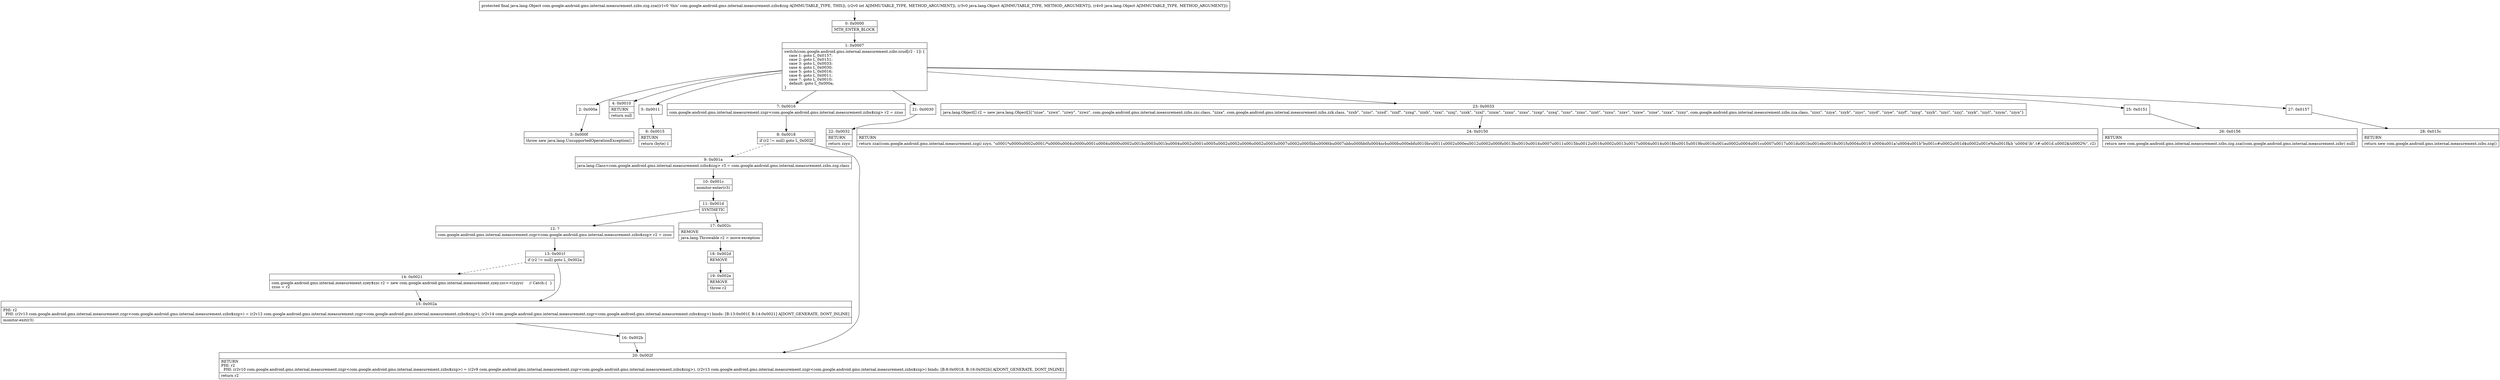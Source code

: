 digraph "CFG forcom.google.android.gms.internal.measurement.zzbs.zzg.zza(ILjava\/lang\/Object;Ljava\/lang\/Object;)Ljava\/lang\/Object;" {
Node_0 [shape=record,label="{0\:\ 0x0000|MTH_ENTER_BLOCK\l}"];
Node_1 [shape=record,label="{1\:\ 0x0007|switch(com.google.android.gms.internal.measurement.zzbr.zzud[r2 \- 1]) \{\l    case 1: goto L_0x0157;\l    case 2: goto L_0x0151;\l    case 3: goto L_0x0033;\l    case 4: goto L_0x0030;\l    case 5: goto L_0x0016;\l    case 6: goto L_0x0011;\l    case 7: goto L_0x0010;\l    default: goto L_0x000a;\l\}\l}"];
Node_2 [shape=record,label="{2\:\ 0x000a}"];
Node_3 [shape=record,label="{3\:\ 0x000f|throw new java.lang.UnsupportedOperationException()\l}"];
Node_4 [shape=record,label="{4\:\ 0x0010|RETURN\l|return null\l}"];
Node_5 [shape=record,label="{5\:\ 0x0011}"];
Node_6 [shape=record,label="{6\:\ 0x0015|RETURN\l|return (byte) 1\l}"];
Node_7 [shape=record,label="{7\:\ 0x0016|com.google.android.gms.internal.measurement.zzgr\<com.google.android.gms.internal.measurement.zzbs$zzg\> r2 = zzuo\l}"];
Node_8 [shape=record,label="{8\:\ 0x0018|if (r2 != null) goto L_0x002f\l}"];
Node_9 [shape=record,label="{9\:\ 0x001a|java.lang.Class\<com.google.android.gms.internal.measurement.zzbs$zzg\> r3 = com.google.android.gms.internal.measurement.zzbs.zzg.class\l}"];
Node_10 [shape=record,label="{10\:\ 0x001c|monitor\-enter(r3)\l}"];
Node_11 [shape=record,label="{11\:\ 0x001d|SYNTHETIC\l}"];
Node_12 [shape=record,label="{12\:\ ?|com.google.android.gms.internal.measurement.zzgr\<com.google.android.gms.internal.measurement.zzbs$zzg\> r2 = zzuo\l}"];
Node_13 [shape=record,label="{13\:\ 0x001f|if (r2 != null) goto L_0x002a\l}"];
Node_14 [shape=record,label="{14\:\ 0x0021|com.google.android.gms.internal.measurement.zzey$zzc r2 = new com.google.android.gms.internal.measurement.zzey.zzc\<\>(zzyo)     \/\/ Catch:\{  \}\lzzuo = r2\l}"];
Node_15 [shape=record,label="{15\:\ 0x002a|PHI: r2 \l  PHI: (r2v13 com.google.android.gms.internal.measurement.zzgr\<com.google.android.gms.internal.measurement.zzbs$zzg\>) = (r2v12 com.google.android.gms.internal.measurement.zzgr\<com.google.android.gms.internal.measurement.zzbs$zzg\>), (r2v14 com.google.android.gms.internal.measurement.zzgr\<com.google.android.gms.internal.measurement.zzbs$zzg\>) binds: [B:13:0x001f, B:14:0x0021] A[DONT_GENERATE, DONT_INLINE]\l|monitor\-exit(r3)\l}"];
Node_16 [shape=record,label="{16\:\ 0x002b}"];
Node_17 [shape=record,label="{17\:\ 0x002c|REMOVE\l|java.lang.Throwable r2 = move\-exception\l}"];
Node_18 [shape=record,label="{18\:\ 0x002d|REMOVE\l}"];
Node_19 [shape=record,label="{19\:\ 0x002e|REMOVE\l|throw r2\l}"];
Node_20 [shape=record,label="{20\:\ 0x002f|RETURN\lPHI: r2 \l  PHI: (r2v10 com.google.android.gms.internal.measurement.zzgr\<com.google.android.gms.internal.measurement.zzbs$zzg\>) = (r2v9 com.google.android.gms.internal.measurement.zzgr\<com.google.android.gms.internal.measurement.zzbs$zzg\>), (r2v13 com.google.android.gms.internal.measurement.zzgr\<com.google.android.gms.internal.measurement.zzbs$zzg\>) binds: [B:8:0x0018, B:16:0x002b] A[DONT_GENERATE, DONT_INLINE]\l|return r2\l}"];
Node_21 [shape=record,label="{21\:\ 0x0030}"];
Node_22 [shape=record,label="{22\:\ 0x0032|RETURN\l|return zzyo\l}"];
Node_23 [shape=record,label="{23\:\ 0x0033|java.lang.Object[] r2 = new java.lang.Object[]\{\"zzue\", \"zzwx\", \"zzwy\", \"zzwz\", com.google.android.gms.internal.measurement.zzbs.zzc.class, \"zzxa\", com.google.android.gms.internal.measurement.zzbs.zzk.class, \"zzxb\", \"zzxc\", \"zzxd\", \"zzxf\", \"zzxg\", \"zzxh\", \"zzxi\", \"zzxj\", \"zzxk\", \"zzxl\", \"zzxm\", \"zzxn\", \"zzxo\", \"zzxp\", \"zzxq\", \"zzxr\", \"zzxs\", \"zzxt\", \"zzxu\", \"zzxv\", \"zzxw\", \"zzxe\", \"zzxx\", \"zzxy\", com.google.android.gms.internal.measurement.zzbs.zza.class, \"zzxz\", \"zzya\", \"zzyb\", \"zzyc\", \"zzyd\", \"zzye\", \"zzyf\", \"zzyg\", \"zzyh\", \"zzyi\", \"zzyj\", \"zzyk\", \"zzyl\", \"zzym\", \"zzyn\"\}\l}"];
Node_24 [shape=record,label="{24\:\ 0x0150|RETURN\l|return zza((com.google.android.gms.internal.measurement.zzgi) zzyo, \"u0001*u0000u0002u0001\/*u0000u0004u0000u0001u0004u0000u0002u001bu0003u001bu0004u0002u0001u0005u0002u0002u0006u0002u0003u0007u0002u0005bbu0006tbu0007nbbu000bbtfu0004nrbu000bu000ebfu0010bru0011u0002u000eu0012u0002u000fu0013bu0010u0014u0007u0011u0015bu0012u0016u0002u0013u0017u0004u0014u0018bu0015u0019bu0016u001au0002u0004u001cu0007u0017u001du001bu001ebu0018u001fu0004u0019 u0004u001a!u0004u001b\"bu001c#u0002u001d$u0002u001e%bu001f&b 'u0004!)b\",t#\-u001d.u0002$\/u0002%\", r2)\l}"];
Node_25 [shape=record,label="{25\:\ 0x0151}"];
Node_26 [shape=record,label="{26\:\ 0x0156|RETURN\l|return new com.google.android.gms.internal.measurement.zzbs.zzg.zza((com.google.android.gms.internal.measurement.zzbr) null)\l}"];
Node_27 [shape=record,label="{27\:\ 0x0157}"];
Node_28 [shape=record,label="{28\:\ 0x015c|RETURN\l|return new com.google.android.gms.internal.measurement.zzbs.zzg()\l}"];
MethodNode[shape=record,label="{protected final java.lang.Object com.google.android.gms.internal.measurement.zzbs.zzg.zza((r1v0 'this' com.google.android.gms.internal.measurement.zzbs$zzg A[IMMUTABLE_TYPE, THIS]), (r2v0 int A[IMMUTABLE_TYPE, METHOD_ARGUMENT]), (r3v0 java.lang.Object A[IMMUTABLE_TYPE, METHOD_ARGUMENT]), (r4v0 java.lang.Object A[IMMUTABLE_TYPE, METHOD_ARGUMENT])) }"];
MethodNode -> Node_0;
Node_0 -> Node_1;
Node_1 -> Node_2;
Node_1 -> Node_4;
Node_1 -> Node_5;
Node_1 -> Node_7;
Node_1 -> Node_21;
Node_1 -> Node_23;
Node_1 -> Node_25;
Node_1 -> Node_27;
Node_2 -> Node_3;
Node_5 -> Node_6;
Node_7 -> Node_8;
Node_8 -> Node_9[style=dashed];
Node_8 -> Node_20;
Node_9 -> Node_10;
Node_10 -> Node_11;
Node_11 -> Node_12;
Node_11 -> Node_17;
Node_12 -> Node_13;
Node_13 -> Node_14[style=dashed];
Node_13 -> Node_15;
Node_14 -> Node_15;
Node_15 -> Node_16;
Node_16 -> Node_20;
Node_17 -> Node_18;
Node_18 -> Node_19;
Node_21 -> Node_22;
Node_23 -> Node_24;
Node_25 -> Node_26;
Node_27 -> Node_28;
}

